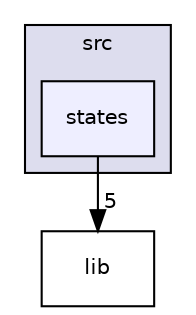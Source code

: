 digraph "src/states" {
  compound=true
  node [ fontsize="10", fontname="Helvetica"];
  edge [ labelfontsize="10", labelfontname="Helvetica"];
  subgraph clusterdir_68267d1309a1af8e8297ef4c3efbcdba {
    graph [ bgcolor="#ddddee", pencolor="black", label="src" fontname="Helvetica", fontsize="10", URL="dir_68267d1309a1af8e8297ef4c3efbcdba.html"]
  dir_61a31ff85c95043c98241b02dc2a1804 [shape=box, label="states", style="filled", fillcolor="#eeeeff", pencolor="black", URL="dir_61a31ff85c95043c98241b02dc2a1804.html"];
  }
  dir_97aefd0d527b934f1d99a682da8fe6a9 [shape=box label="lib" URL="dir_97aefd0d527b934f1d99a682da8fe6a9.html"];
  dir_61a31ff85c95043c98241b02dc2a1804->dir_97aefd0d527b934f1d99a682da8fe6a9 [headlabel="5", labeldistance=1.5 headhref="dir_000011_000003.html"];
}
